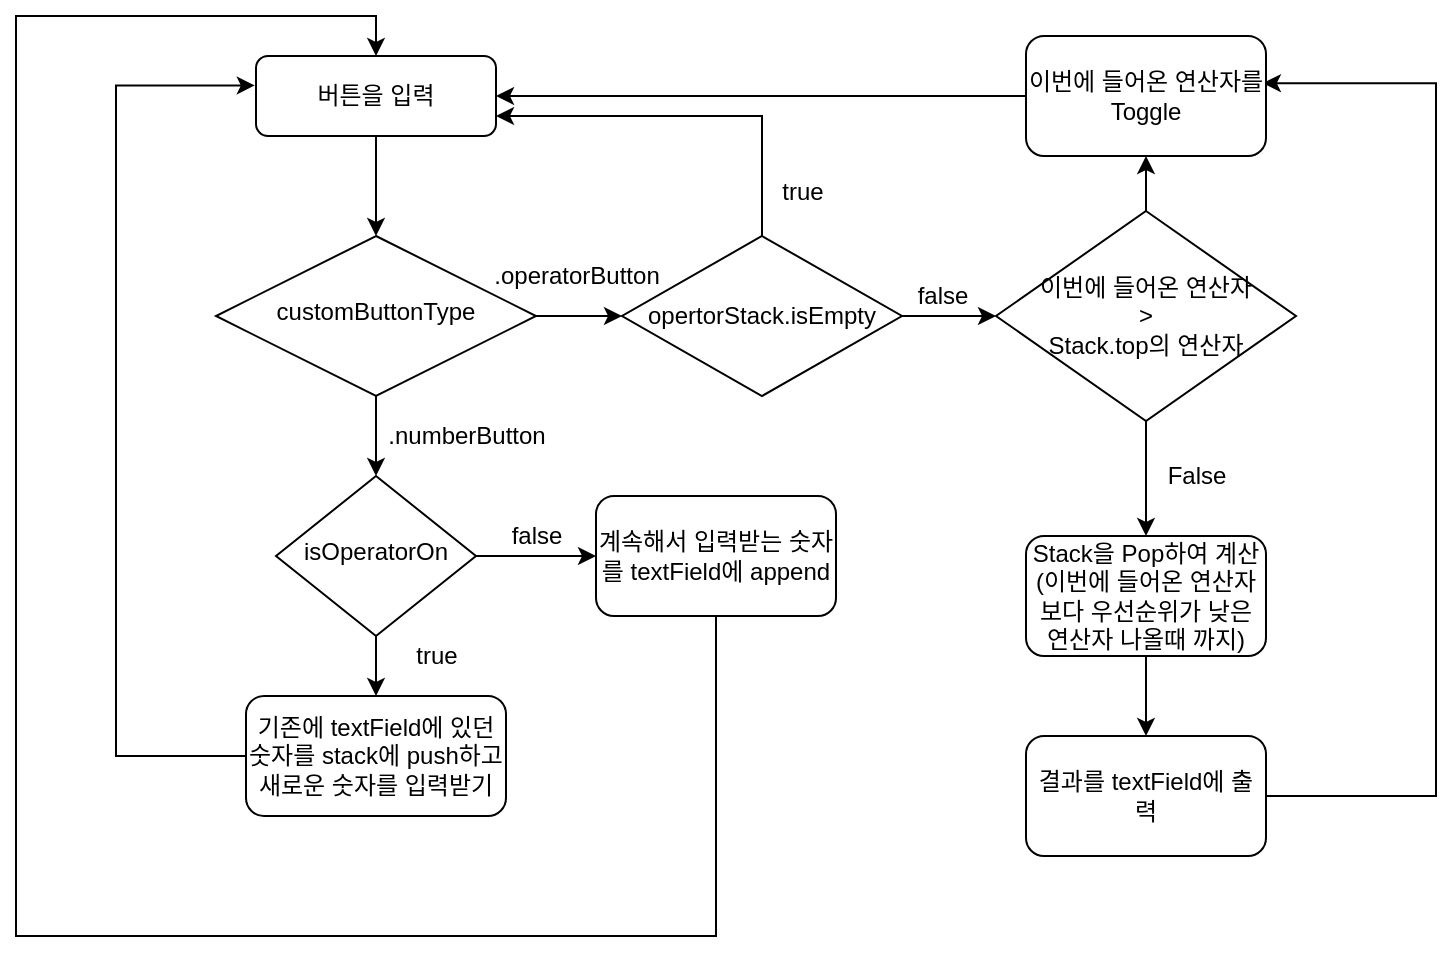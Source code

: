 <mxfile version="14.4.3" type="device"><diagram id="C5RBs43oDa-KdzZeNtuy" name="Page-1"><mxGraphModel dx="716" dy="852" grid="1" gridSize="10" guides="1" tooltips="1" connect="1" arrows="1" fold="1" page="1" pageScale="1" pageWidth="827" pageHeight="1169" math="0" shadow="0"><root><mxCell id="WIyWlLk6GJQsqaUBKTNV-0"/><mxCell id="WIyWlLk6GJQsqaUBKTNV-1" parent="WIyWlLk6GJQsqaUBKTNV-0"/><mxCell id="wcyczBF8z3vLELsumLkf-27" style="edgeStyle=orthogonalEdgeStyle;rounded=0;orthogonalLoop=1;jettySize=auto;html=1;entryX=0.5;entryY=0;entryDx=0;entryDy=0;" edge="1" parent="WIyWlLk6GJQsqaUBKTNV-1" source="WIyWlLk6GJQsqaUBKTNV-3" target="WIyWlLk6GJQsqaUBKTNV-6"><mxGeometry relative="1" as="geometry"/></mxCell><mxCell id="WIyWlLk6GJQsqaUBKTNV-3" value="버튼을 입력" style="rounded=1;whiteSpace=wrap;html=1;fontSize=12;glass=0;strokeWidth=1;shadow=0;" parent="WIyWlLk6GJQsqaUBKTNV-1" vertex="1"><mxGeometry x="160" y="80" width="120" height="40" as="geometry"/></mxCell><mxCell id="wcyczBF8z3vLELsumLkf-26" style="edgeStyle=orthogonalEdgeStyle;rounded=0;orthogonalLoop=1;jettySize=auto;html=1;entryX=0.5;entryY=0;entryDx=0;entryDy=0;" edge="1" parent="WIyWlLk6GJQsqaUBKTNV-1" source="WIyWlLk6GJQsqaUBKTNV-6" target="WIyWlLk6GJQsqaUBKTNV-10"><mxGeometry relative="1" as="geometry"/></mxCell><mxCell id="wcyczBF8z3vLELsumLkf-32" style="edgeStyle=orthogonalEdgeStyle;rounded=0;orthogonalLoop=1;jettySize=auto;html=1;entryX=0;entryY=0.5;entryDx=0;entryDy=0;" edge="1" parent="WIyWlLk6GJQsqaUBKTNV-1" source="WIyWlLk6GJQsqaUBKTNV-6" target="wcyczBF8z3vLELsumLkf-0"><mxGeometry relative="1" as="geometry"/></mxCell><mxCell id="WIyWlLk6GJQsqaUBKTNV-6" value="customButtonType" style="rhombus;whiteSpace=wrap;html=1;shadow=0;fontFamily=Helvetica;fontSize=12;align=center;strokeWidth=1;spacing=6;spacingTop=-4;" parent="WIyWlLk6GJQsqaUBKTNV-1" vertex="1"><mxGeometry x="140" y="170" width="160" height="80" as="geometry"/></mxCell><mxCell id="wcyczBF8z3vLELsumLkf-23" style="edgeStyle=orthogonalEdgeStyle;rounded=0;orthogonalLoop=1;jettySize=auto;html=1;" edge="1" parent="WIyWlLk6GJQsqaUBKTNV-1" source="WIyWlLk6GJQsqaUBKTNV-10" target="wcyczBF8z3vLELsumLkf-24"><mxGeometry relative="1" as="geometry"><mxPoint x="220" y="400" as="targetPoint"/></mxGeometry></mxCell><mxCell id="wcyczBF8z3vLELsumLkf-35" style="edgeStyle=orthogonalEdgeStyle;rounded=0;orthogonalLoop=1;jettySize=auto;html=1;" edge="1" parent="WIyWlLk6GJQsqaUBKTNV-1" source="WIyWlLk6GJQsqaUBKTNV-10"><mxGeometry relative="1" as="geometry"><mxPoint x="330" y="330" as="targetPoint"/></mxGeometry></mxCell><mxCell id="WIyWlLk6GJQsqaUBKTNV-10" value="isOperatorOn" style="rhombus;whiteSpace=wrap;html=1;shadow=0;fontFamily=Helvetica;fontSize=12;align=center;strokeWidth=1;spacing=6;spacingTop=-4;" parent="WIyWlLk6GJQsqaUBKTNV-1" vertex="1"><mxGeometry x="170" y="290" width="100" height="80" as="geometry"/></mxCell><mxCell id="wcyczBF8z3vLELsumLkf-2" style="edgeStyle=orthogonalEdgeStyle;rounded=0;orthogonalLoop=1;jettySize=auto;html=1;" edge="1" parent="WIyWlLk6GJQsqaUBKTNV-1" source="wcyczBF8z3vLELsumLkf-0"><mxGeometry relative="1" as="geometry"><mxPoint x="530" y="210" as="targetPoint"/></mxGeometry></mxCell><mxCell id="wcyczBF8z3vLELsumLkf-29" style="edgeStyle=orthogonalEdgeStyle;rounded=0;orthogonalLoop=1;jettySize=auto;html=1;entryX=1;entryY=0.75;entryDx=0;entryDy=0;exitX=0.5;exitY=0;exitDx=0;exitDy=0;" edge="1" parent="WIyWlLk6GJQsqaUBKTNV-1" source="wcyczBF8z3vLELsumLkf-0" target="WIyWlLk6GJQsqaUBKTNV-3"><mxGeometry relative="1" as="geometry"><Array as="points"><mxPoint x="413" y="110"/></Array></mxGeometry></mxCell><mxCell id="wcyczBF8z3vLELsumLkf-0" value="opertorStack.isEmpty" style="rhombus;whiteSpace=wrap;html=1;" vertex="1" parent="WIyWlLk6GJQsqaUBKTNV-1"><mxGeometry x="343" y="170" width="140" height="80" as="geometry"/></mxCell><mxCell id="wcyczBF8z3vLELsumLkf-4" value="false" style="text;html=1;align=center;verticalAlign=middle;resizable=0;points=[];autosize=1;" vertex="1" parent="WIyWlLk6GJQsqaUBKTNV-1"><mxGeometry x="483" y="190" width="40" height="20" as="geometry"/></mxCell><mxCell id="wcyczBF8z3vLELsumLkf-7" style="edgeStyle=orthogonalEdgeStyle;rounded=0;orthogonalLoop=1;jettySize=auto;html=1;" edge="1" parent="WIyWlLk6GJQsqaUBKTNV-1" source="wcyczBF8z3vLELsumLkf-5"><mxGeometry relative="1" as="geometry"><mxPoint x="605" y="320" as="targetPoint"/></mxGeometry></mxCell><mxCell id="wcyczBF8z3vLELsumLkf-20" style="edgeStyle=orthogonalEdgeStyle;rounded=0;orthogonalLoop=1;jettySize=auto;html=1;entryX=0.5;entryY=1;entryDx=0;entryDy=0;" edge="1" parent="WIyWlLk6GJQsqaUBKTNV-1" source="wcyczBF8z3vLELsumLkf-5" target="wcyczBF8z3vLELsumLkf-19"><mxGeometry relative="1" as="geometry"/></mxCell><mxCell id="wcyczBF8z3vLELsumLkf-5" value="이번에 들어온 연산자 &lt;br&gt;&amp;gt;&lt;br&gt;Stack.top의 연산자" style="rhombus;whiteSpace=wrap;html=1;" vertex="1" parent="WIyWlLk6GJQsqaUBKTNV-1"><mxGeometry x="530" y="157.5" width="150" height="105" as="geometry"/></mxCell><mxCell id="wcyczBF8z3vLELsumLkf-9" value="False" style="text;html=1;align=center;verticalAlign=middle;resizable=0;points=[];autosize=1;" vertex="1" parent="WIyWlLk6GJQsqaUBKTNV-1"><mxGeometry x="610" y="280" width="40" height="20" as="geometry"/></mxCell><mxCell id="wcyczBF8z3vLELsumLkf-13" style="edgeStyle=orthogonalEdgeStyle;rounded=0;orthogonalLoop=1;jettySize=auto;html=1;" edge="1" parent="WIyWlLk6GJQsqaUBKTNV-1" source="wcyczBF8z3vLELsumLkf-12"><mxGeometry relative="1" as="geometry"><mxPoint x="605" y="420" as="targetPoint"/></mxGeometry></mxCell><mxCell id="wcyczBF8z3vLELsumLkf-12" value="Stack을 Pop하여 계산&lt;br&gt;(이번에 들어온 연산자보다 우선순위가 낮은 연산자 나올때 까지)" style="rounded=1;whiteSpace=wrap;html=1;" vertex="1" parent="WIyWlLk6GJQsqaUBKTNV-1"><mxGeometry x="545" y="320" width="120" height="60" as="geometry"/></mxCell><mxCell id="wcyczBF8z3vLELsumLkf-22" style="edgeStyle=orthogonalEdgeStyle;rounded=0;orthogonalLoop=1;jettySize=auto;html=1;entryX=0.987;entryY=0.393;entryDx=0;entryDy=0;entryPerimeter=0;" edge="1" parent="WIyWlLk6GJQsqaUBKTNV-1" source="wcyczBF8z3vLELsumLkf-14" target="wcyczBF8z3vLELsumLkf-19"><mxGeometry relative="1" as="geometry"><Array as="points"><mxPoint x="605" y="450"/><mxPoint x="750" y="450"/><mxPoint x="750" y="94"/></Array></mxGeometry></mxCell><mxCell id="wcyczBF8z3vLELsumLkf-14" value="결과를 textField에 출력" style="rounded=1;whiteSpace=wrap;html=1;" vertex="1" parent="WIyWlLk6GJQsqaUBKTNV-1"><mxGeometry x="545" y="420" width="120" height="60" as="geometry"/></mxCell><mxCell id="wcyczBF8z3vLELsumLkf-30" style="edgeStyle=orthogonalEdgeStyle;rounded=0;orthogonalLoop=1;jettySize=auto;html=1;entryX=1;entryY=0.5;entryDx=0;entryDy=0;" edge="1" parent="WIyWlLk6GJQsqaUBKTNV-1" source="wcyczBF8z3vLELsumLkf-19" target="WIyWlLk6GJQsqaUBKTNV-3"><mxGeometry relative="1" as="geometry"/></mxCell><mxCell id="wcyczBF8z3vLELsumLkf-19" value="이번에 들어온 연산자를 Toggle" style="rounded=1;whiteSpace=wrap;html=1;" vertex="1" parent="WIyWlLk6GJQsqaUBKTNV-1"><mxGeometry x="545" y="70" width="120" height="60" as="geometry"/></mxCell><mxCell id="wcyczBF8z3vLELsumLkf-25" style="edgeStyle=orthogonalEdgeStyle;rounded=0;orthogonalLoop=1;jettySize=auto;html=1;entryX=-0.005;entryY=0.368;entryDx=0;entryDy=0;entryPerimeter=0;" edge="1" parent="WIyWlLk6GJQsqaUBKTNV-1" source="wcyczBF8z3vLELsumLkf-24" target="WIyWlLk6GJQsqaUBKTNV-3"><mxGeometry relative="1" as="geometry"><Array as="points"><mxPoint x="90" y="430"/><mxPoint x="90" y="95"/></Array></mxGeometry></mxCell><mxCell id="wcyczBF8z3vLELsumLkf-24" value="기존에 textField에 있던 숫자를 stack에 push하고 새로운 숫자를 입력받기&lt;br&gt;" style="rounded=1;whiteSpace=wrap;html=1;" vertex="1" parent="WIyWlLk6GJQsqaUBKTNV-1"><mxGeometry x="155" y="400" width="130" height="60" as="geometry"/></mxCell><mxCell id="wcyczBF8z3vLELsumLkf-28" value=".numberButton" style="text;html=1;align=center;verticalAlign=middle;resizable=0;points=[];autosize=1;" vertex="1" parent="WIyWlLk6GJQsqaUBKTNV-1"><mxGeometry x="220" y="260" width="90" height="20" as="geometry"/></mxCell><mxCell id="wcyczBF8z3vLELsumLkf-31" value="true" style="text;html=1;align=center;verticalAlign=middle;resizable=0;points=[];autosize=1;" vertex="1" parent="WIyWlLk6GJQsqaUBKTNV-1"><mxGeometry x="413" y="137.5" width="40" height="20" as="geometry"/></mxCell><mxCell id="wcyczBF8z3vLELsumLkf-33" value=".operatorButton" style="text;html=1;align=center;verticalAlign=middle;resizable=0;points=[];autosize=1;" vertex="1" parent="WIyWlLk6GJQsqaUBKTNV-1"><mxGeometry x="270" y="180" width="100" height="20" as="geometry"/></mxCell><mxCell id="wcyczBF8z3vLELsumLkf-34" value="true" style="text;html=1;align=center;verticalAlign=middle;resizable=0;points=[];autosize=1;" vertex="1" parent="WIyWlLk6GJQsqaUBKTNV-1"><mxGeometry x="230" y="370" width="40" height="20" as="geometry"/></mxCell><mxCell id="wcyczBF8z3vLELsumLkf-36" value="false" style="text;html=1;align=center;verticalAlign=middle;resizable=0;points=[];autosize=1;" vertex="1" parent="WIyWlLk6GJQsqaUBKTNV-1"><mxGeometry x="280" y="310" width="40" height="20" as="geometry"/></mxCell><mxCell id="wcyczBF8z3vLELsumLkf-38" style="edgeStyle=orthogonalEdgeStyle;rounded=0;orthogonalLoop=1;jettySize=auto;html=1;entryX=0.5;entryY=0;entryDx=0;entryDy=0;" edge="1" parent="WIyWlLk6GJQsqaUBKTNV-1" source="wcyczBF8z3vLELsumLkf-37" target="WIyWlLk6GJQsqaUBKTNV-3"><mxGeometry relative="1" as="geometry"><Array as="points"><mxPoint x="390" y="520"/><mxPoint x="40" y="520"/><mxPoint x="40" y="60"/><mxPoint x="220" y="60"/></Array></mxGeometry></mxCell><mxCell id="wcyczBF8z3vLELsumLkf-37" value="계속해서 입력받는 숫자를 textField에 append" style="rounded=1;whiteSpace=wrap;html=1;" vertex="1" parent="WIyWlLk6GJQsqaUBKTNV-1"><mxGeometry x="330" y="300" width="120" height="60" as="geometry"/></mxCell></root></mxGraphModel></diagram></mxfile>